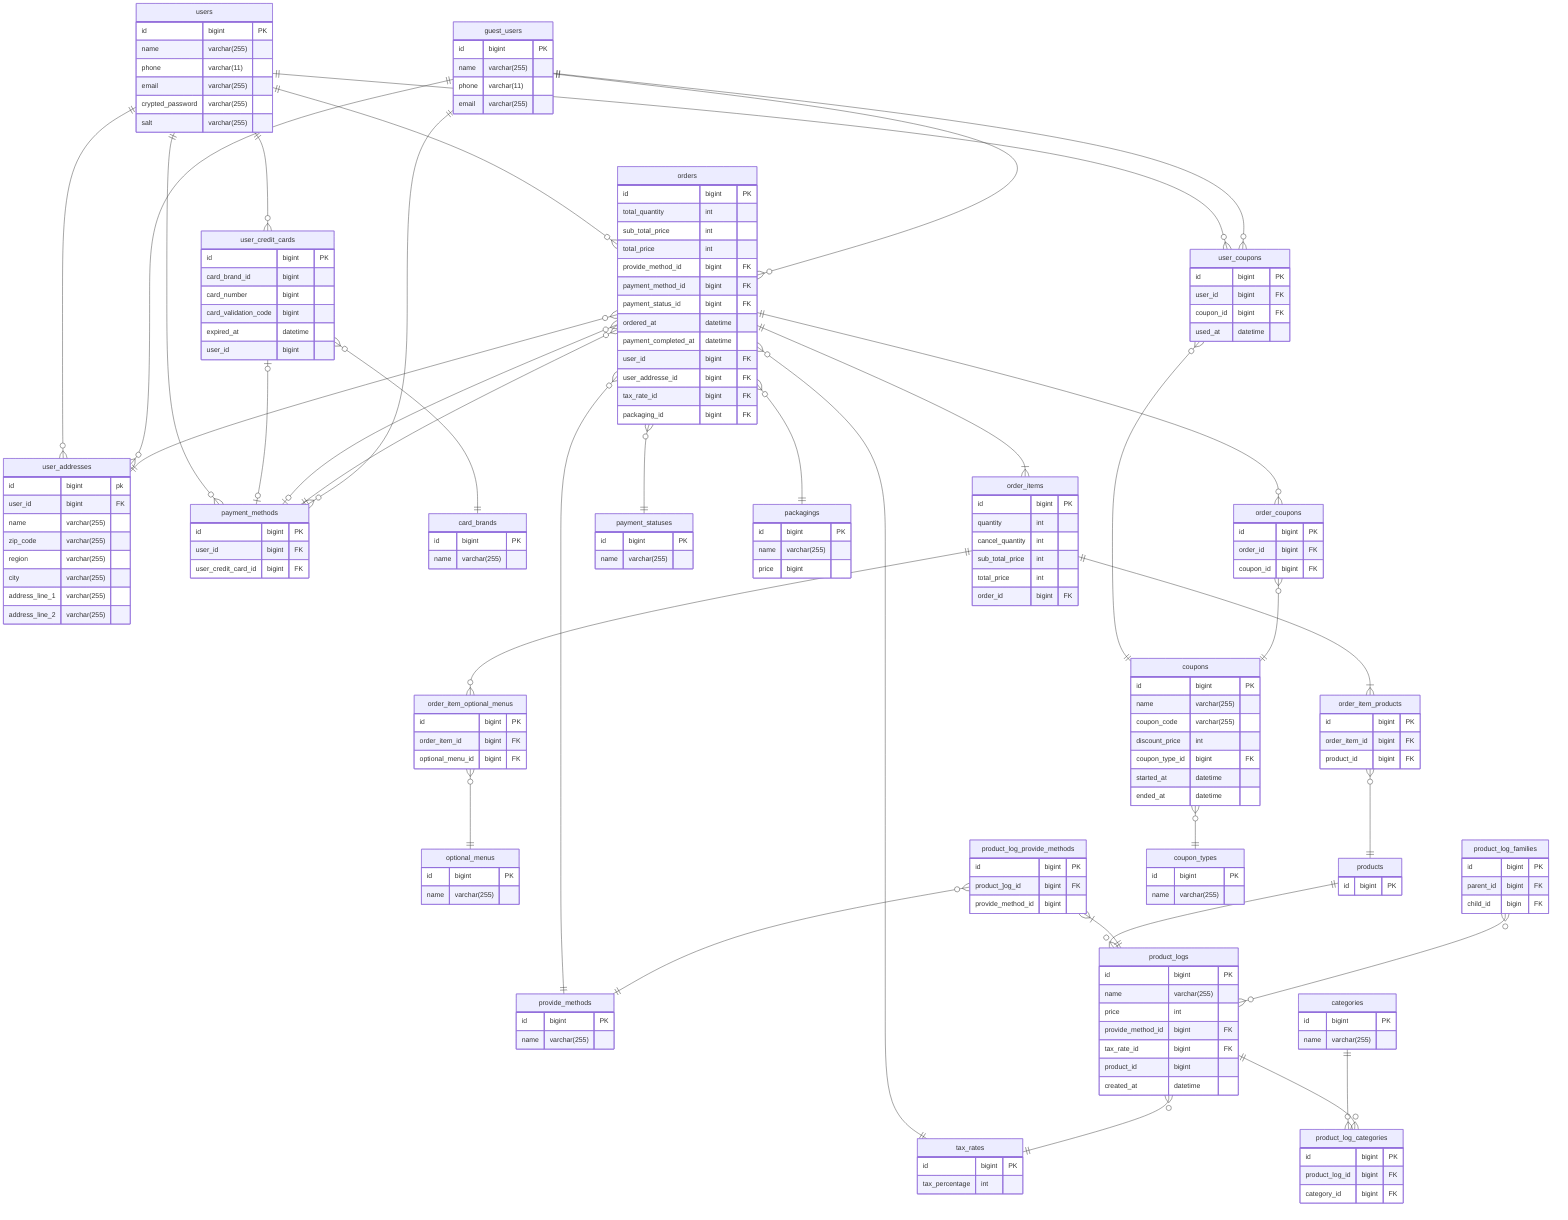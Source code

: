erDiagram

users ||--o{ orders: ""
users ||--o{ user_addresses: ""
users ||--o{ payment_methods: ""
users ||--o{ user_credit_cards: ""
user_credit_cards |o--o| payment_methods: ""
user_credit_cards }o--|| card_brands: ""
orders ||--|{ order_items: ""
orders }o--|| payment_statuses: ""
orders }o--|| tax_rates: ""
orders }o--|| provide_methods: ""
orders }o--|| packagings: ""
orders }o--o| payment_methods: ""
order_items ||--|{ order_item_products: ""
order_items ||--o{ order_item_optional_menus: ""
order_item_optional_menus }o--|| optional_menus: ""
order_item_products }o--|| products: ""
products ||--o{ product_logs: ""
product_logs }o--|| tax_rates: ""
product_log_provide_methods }|--|| product_logs: ""
product_log_provide_methods }o--|| provide_methods: ""
product_log_families }o--o{ product_logs: ""
categories ||--o{ product_log_categories: ""
product_logs ||--o{ product_log_categories: ""
guest_users ||--o{ orders: ""
guest_users ||--o{ user_addresses: ""
users ||--o{ user_coupons: ""
user_coupons }o--|| coupons: ""
coupons }o--|| coupon_types: ""
orders ||--o{ order_coupons: ""
orders }o--|| user_addresses: ""
orders }o--|| payment_methods: ""
order_coupons }o--|| coupons: ""
guest_users ||--o{ user_coupons: ""
guest_users ||--o{ payment_methods: ""

users {
  id bigint PK
  name varchar(255)
  phone varchar(11)
  email varchar(255)
  crypted_password varchar(255)
  salt varchar(255)
}

user_addresses {
  id bigint pk
  user_id bigint FK
  name varchar(255)
  zip_code varchar(255)
  region varchar(255)
  city varchar(255)
  address_line_1 varchar(255)
  address_line_2 varchar(255)
}

user_credit_cards {
  id bigint PK
  card_brand_id bigint
  card_number bigint
  card_validation_code bigint
  expired_at datetime
  user_id bigint
}

payment_methods {
  id bigint PK
  user_id bigint FK
  user_credit_card_id bigint FK
}

card_brands {
  id bigint PK
  name varchar(255)
}

guest_users {
  id bigint PK
  name varchar(255)
  phone varchar(11)
  email varchar(255)
}

user_coupons {
  id bigint PK
  user_id bigint FK
  coupon_id bigint FK
  used_at datetime
}

coupons {
  id bigint PK
  name varchar(255)
  coupon_code varchar(255)
  discount_price int
  coupon_type_id bigint FK
  started_at datetime
  ended_at datetime
}

coupon_types {
  id bigint PK
  name varchar(255)
}

orders {
  id bigint PK
  total_quantity int
  sub_total_price int
  total_price int
  provide_method_id bigint FK
  payment_method_id bigint FK
  payment_status_id bigint FK
  ordered_at datetime
  payment_completed_at datetime
  user_id bigint FK
  user_addresse_id bigint FK
  tax_rate_id bigint FK
  packaging_id bigint FK
}

order_coupons {
  id bigint PK
  order_id bigint FK
  coupon_id bigint FK
}

packagings {
  id bigint PK
  name varchar(255)
  price bigint
}

payment_statuses {
  id bigint PK
  name varchar(255)
}

order_items {
  id bigint PK
  quantity int
  cancel_quantity int
  sub_total_price int
  total_price int
  order_id bigint FK
}

order_item_optional_menus {
  id bigint PK
  order_item_id bigint FK
  optional_menu_id bigint FK
}

optional_menus {
  id bigint PK
  name varchar(255)
}

order_item_products {
  id bigint PK
  order_item_id bigint FK
  product_id bigint FK
}

products {
  id bigint PK
}

product_logs {
  id bigint PK
  name varchar(255)
  price int
  provide_method_id bigint FK
  tax_rate_id bigint FK
  product_id bigint
  created_at datetime
}

product_log_provide_methods {
  id bigint PK
  product_]og_id bigint FK
  provide_method_id bigint
}

product_log_families {
  id bigint PK
  parent_id bigint FK
  child_id bigin FK
}

provide_methods {
  id bigint PK
  name varchar(255)
}

product_log_categories {
  id bigint PK
  product_log_id bigint FK
  category_id bigint FK
}

categories {
  id bigint PK
  name varchar(255)
}

tax_rates {
  id bigint PK
  tax_percentage int
}